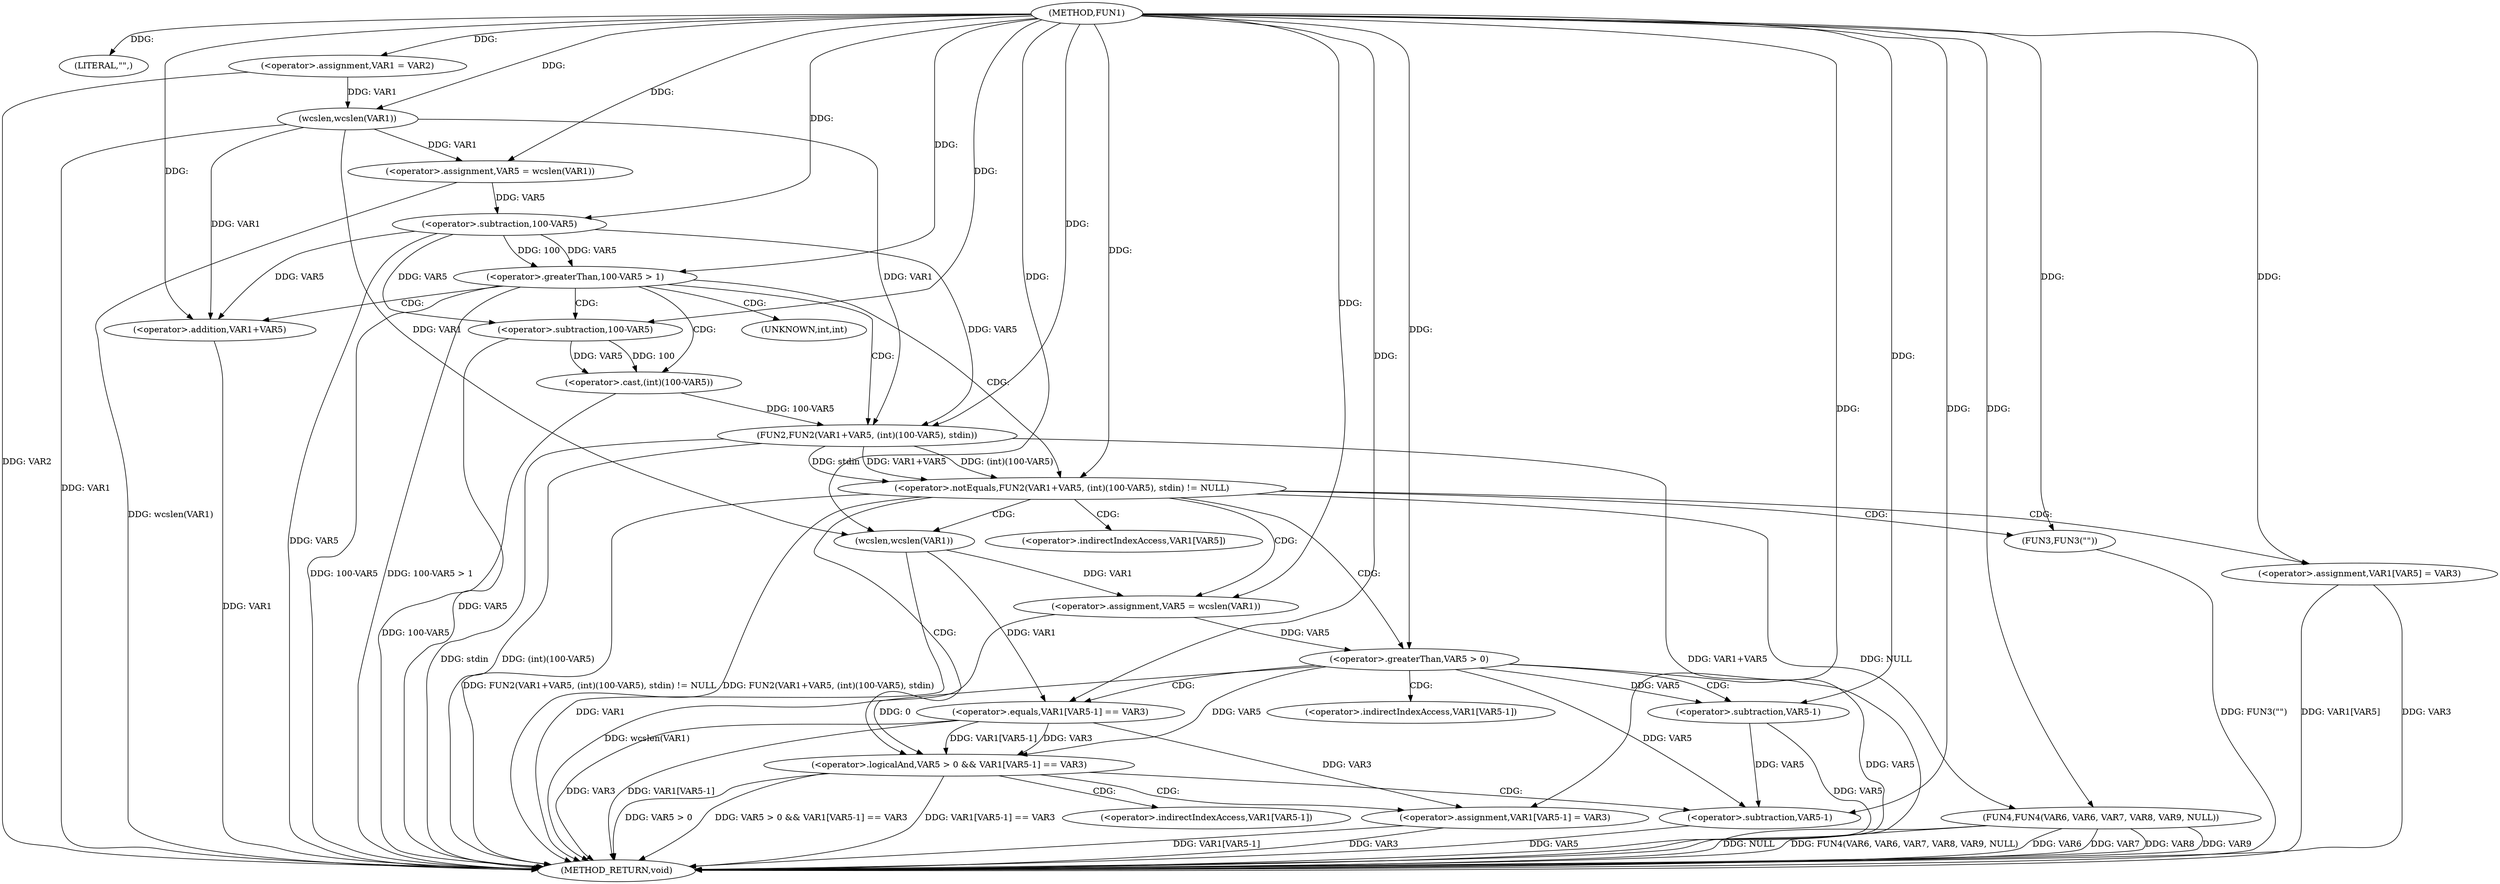 digraph FUN1 {  
"1000100" [label = "(METHOD,FUN1)" ]
"1000176" [label = "(METHOD_RETURN,void)" ]
"1000103" [label = "(LITERAL,\"\",)" ]
"1000104" [label = "(<operator>.assignment,VAR1 = VAR2)" ]
"1000111" [label = "(<operator>.assignment,VAR5 = wcslen(VAR1))" ]
"1000113" [label = "(wcslen,wcslen(VAR1))" ]
"1000116" [label = "(<operator>.greaterThan,100-VAR5 > 1)" ]
"1000117" [label = "(<operator>.subtraction,100-VAR5)" ]
"1000123" [label = "(<operator>.notEquals,FUN2(VAR1+VAR5, (int)(100-VAR5), stdin) != NULL)" ]
"1000124" [label = "(FUN2,FUN2(VAR1+VAR5, (int)(100-VAR5), stdin))" ]
"1000125" [label = "(<operator>.addition,VAR1+VAR5)" ]
"1000128" [label = "(<operator>.cast,(int)(100-VAR5))" ]
"1000130" [label = "(<operator>.subtraction,100-VAR5)" ]
"1000136" [label = "(<operator>.assignment,VAR5 = wcslen(VAR1))" ]
"1000138" [label = "(wcslen,wcslen(VAR1))" ]
"1000141" [label = "(<operator>.logicalAnd,VAR5 > 0 && VAR1[VAR5-1] == VAR3)" ]
"1000142" [label = "(<operator>.greaterThan,VAR5 > 0)" ]
"1000145" [label = "(<operator>.equals,VAR1[VAR5-1] == VAR3)" ]
"1000148" [label = "(<operator>.subtraction,VAR5-1)" ]
"1000153" [label = "(<operator>.assignment,VAR1[VAR5-1] = VAR3)" ]
"1000156" [label = "(<operator>.subtraction,VAR5-1)" ]
"1000162" [label = "(FUN3,FUN3(\"\"))" ]
"1000164" [label = "(<operator>.assignment,VAR1[VAR5] = VAR3)" ]
"1000169" [label = "(FUN4,FUN4(VAR6, VAR6, VAR7, VAR8, VAR9, NULL))" ]
"1000129" [label = "(UNKNOWN,int,int)" ]
"1000146" [label = "(<operator>.indirectIndexAccess,VAR1[VAR5-1])" ]
"1000154" [label = "(<operator>.indirectIndexAccess,VAR1[VAR5-1])" ]
"1000165" [label = "(<operator>.indirectIndexAccess,VAR1[VAR5])" ]
  "1000124" -> "1000176"  [ label = "DDG: VAR1+VAR5"] 
  "1000145" -> "1000176"  [ label = "DDG: VAR3"] 
  "1000169" -> "1000176"  [ label = "DDG: FUN4(VAR6, VAR6, VAR7, VAR8, VAR9, NULL)"] 
  "1000156" -> "1000176"  [ label = "DDG: VAR5"] 
  "1000113" -> "1000176"  [ label = "DDG: VAR1"] 
  "1000124" -> "1000176"  [ label = "DDG: stdin"] 
  "1000153" -> "1000176"  [ label = "DDG: VAR1[VAR5-1]"] 
  "1000169" -> "1000176"  [ label = "DDG: VAR6"] 
  "1000117" -> "1000176"  [ label = "DDG: VAR5"] 
  "1000153" -> "1000176"  [ label = "DDG: VAR3"] 
  "1000116" -> "1000176"  [ label = "DDG: 100-VAR5"] 
  "1000164" -> "1000176"  [ label = "DDG: VAR3"] 
  "1000128" -> "1000176"  [ label = "DDG: 100-VAR5"] 
  "1000125" -> "1000176"  [ label = "DDG: VAR1"] 
  "1000169" -> "1000176"  [ label = "DDG: VAR7"] 
  "1000141" -> "1000176"  [ label = "DDG: VAR5 > 0"] 
  "1000123" -> "1000176"  [ label = "DDG: FUN2(VAR1+VAR5, (int)(100-VAR5), stdin) != NULL"] 
  "1000130" -> "1000176"  [ label = "DDG: VAR5"] 
  "1000141" -> "1000176"  [ label = "DDG: VAR5 > 0 && VAR1[VAR5-1] == VAR3"] 
  "1000138" -> "1000176"  [ label = "DDG: VAR1"] 
  "1000148" -> "1000176"  [ label = "DDG: VAR5"] 
  "1000111" -> "1000176"  [ label = "DDG: wcslen(VAR1)"] 
  "1000169" -> "1000176"  [ label = "DDG: VAR8"] 
  "1000142" -> "1000176"  [ label = "DDG: VAR5"] 
  "1000141" -> "1000176"  [ label = "DDG: VAR1[VAR5-1] == VAR3"] 
  "1000136" -> "1000176"  [ label = "DDG: wcslen(VAR1)"] 
  "1000124" -> "1000176"  [ label = "DDG: (int)(100-VAR5)"] 
  "1000162" -> "1000176"  [ label = "DDG: FUN3(\"\")"] 
  "1000145" -> "1000176"  [ label = "DDG: VAR1[VAR5-1]"] 
  "1000116" -> "1000176"  [ label = "DDG: 100-VAR5 > 1"] 
  "1000169" -> "1000176"  [ label = "DDG: VAR9"] 
  "1000104" -> "1000176"  [ label = "DDG: VAR2"] 
  "1000169" -> "1000176"  [ label = "DDG: NULL"] 
  "1000123" -> "1000176"  [ label = "DDG: FUN2(VAR1+VAR5, (int)(100-VAR5), stdin)"] 
  "1000164" -> "1000176"  [ label = "DDG: VAR1[VAR5]"] 
  "1000100" -> "1000103"  [ label = "DDG: "] 
  "1000100" -> "1000104"  [ label = "DDG: "] 
  "1000113" -> "1000111"  [ label = "DDG: VAR1"] 
  "1000100" -> "1000111"  [ label = "DDG: "] 
  "1000104" -> "1000113"  [ label = "DDG: VAR1"] 
  "1000100" -> "1000113"  [ label = "DDG: "] 
  "1000117" -> "1000116"  [ label = "DDG: 100"] 
  "1000117" -> "1000116"  [ label = "DDG: VAR5"] 
  "1000100" -> "1000117"  [ label = "DDG: "] 
  "1000111" -> "1000117"  [ label = "DDG: VAR5"] 
  "1000100" -> "1000116"  [ label = "DDG: "] 
  "1000124" -> "1000123"  [ label = "DDG: VAR1+VAR5"] 
  "1000124" -> "1000123"  [ label = "DDG: (int)(100-VAR5)"] 
  "1000124" -> "1000123"  [ label = "DDG: stdin"] 
  "1000113" -> "1000124"  [ label = "DDG: VAR1"] 
  "1000100" -> "1000124"  [ label = "DDG: "] 
  "1000117" -> "1000124"  [ label = "DDG: VAR5"] 
  "1000113" -> "1000125"  [ label = "DDG: VAR1"] 
  "1000100" -> "1000125"  [ label = "DDG: "] 
  "1000117" -> "1000125"  [ label = "DDG: VAR5"] 
  "1000128" -> "1000124"  [ label = "DDG: 100-VAR5"] 
  "1000130" -> "1000128"  [ label = "DDG: 100"] 
  "1000130" -> "1000128"  [ label = "DDG: VAR5"] 
  "1000100" -> "1000130"  [ label = "DDG: "] 
  "1000117" -> "1000130"  [ label = "DDG: VAR5"] 
  "1000100" -> "1000123"  [ label = "DDG: "] 
  "1000138" -> "1000136"  [ label = "DDG: VAR1"] 
  "1000100" -> "1000136"  [ label = "DDG: "] 
  "1000100" -> "1000138"  [ label = "DDG: "] 
  "1000113" -> "1000138"  [ label = "DDG: VAR1"] 
  "1000142" -> "1000141"  [ label = "DDG: VAR5"] 
  "1000142" -> "1000141"  [ label = "DDG: 0"] 
  "1000136" -> "1000142"  [ label = "DDG: VAR5"] 
  "1000100" -> "1000142"  [ label = "DDG: "] 
  "1000145" -> "1000141"  [ label = "DDG: VAR1[VAR5-1]"] 
  "1000145" -> "1000141"  [ label = "DDG: VAR3"] 
  "1000138" -> "1000145"  [ label = "DDG: VAR1"] 
  "1000142" -> "1000148"  [ label = "DDG: VAR5"] 
  "1000100" -> "1000148"  [ label = "DDG: "] 
  "1000100" -> "1000145"  [ label = "DDG: "] 
  "1000145" -> "1000153"  [ label = "DDG: VAR3"] 
  "1000100" -> "1000153"  [ label = "DDG: "] 
  "1000148" -> "1000156"  [ label = "DDG: VAR5"] 
  "1000142" -> "1000156"  [ label = "DDG: VAR5"] 
  "1000100" -> "1000156"  [ label = "DDG: "] 
  "1000100" -> "1000162"  [ label = "DDG: "] 
  "1000100" -> "1000164"  [ label = "DDG: "] 
  "1000100" -> "1000169"  [ label = "DDG: "] 
  "1000123" -> "1000169"  [ label = "DDG: NULL"] 
  "1000116" -> "1000125"  [ label = "CDG: "] 
  "1000116" -> "1000128"  [ label = "CDG: "] 
  "1000116" -> "1000129"  [ label = "CDG: "] 
  "1000116" -> "1000123"  [ label = "CDG: "] 
  "1000116" -> "1000124"  [ label = "CDG: "] 
  "1000116" -> "1000130"  [ label = "CDG: "] 
  "1000123" -> "1000164"  [ label = "CDG: "] 
  "1000123" -> "1000142"  [ label = "CDG: "] 
  "1000123" -> "1000141"  [ label = "CDG: "] 
  "1000123" -> "1000162"  [ label = "CDG: "] 
  "1000123" -> "1000136"  [ label = "CDG: "] 
  "1000123" -> "1000165"  [ label = "CDG: "] 
  "1000123" -> "1000138"  [ label = "CDG: "] 
  "1000141" -> "1000153"  [ label = "CDG: "] 
  "1000141" -> "1000156"  [ label = "CDG: "] 
  "1000141" -> "1000154"  [ label = "CDG: "] 
  "1000142" -> "1000145"  [ label = "CDG: "] 
  "1000142" -> "1000148"  [ label = "CDG: "] 
  "1000142" -> "1000146"  [ label = "CDG: "] 
}
